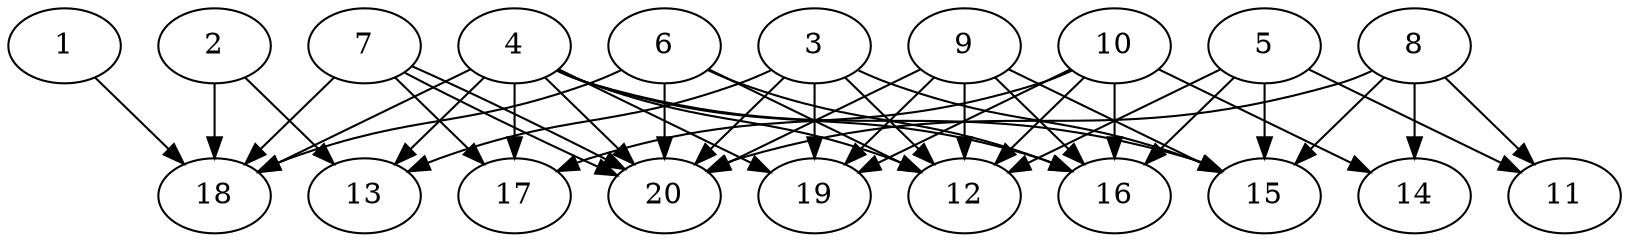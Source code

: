 // DAG automatically generated by daggen at Tue Aug  6 16:20:30 2019
// ./daggen --dot -n 20 --ccr 0.4 --fat 0.7 --regular 0.5 --density 0.7 --mindata 5242880 --maxdata 52428800 
digraph G {
  1 [size="113745920", alpha="0.09", expect_size="45498368"] 
  1 -> 18 [size ="45498368"]
  2 [size="90549760", alpha="0.07", expect_size="36219904"] 
  2 -> 13 [size ="36219904"]
  2 -> 18 [size ="36219904"]
  3 [size="117808640", alpha="0.16", expect_size="47123456"] 
  3 -> 12 [size ="47123456"]
  3 -> 13 [size ="47123456"]
  3 -> 15 [size ="47123456"]
  3 -> 19 [size ="47123456"]
  3 -> 20 [size ="47123456"]
  4 [size="61240320", alpha="0.20", expect_size="24496128"] 
  4 -> 12 [size ="24496128"]
  4 -> 13 [size ="24496128"]
  4 -> 15 [size ="24496128"]
  4 -> 16 [size ="24496128"]
  4 -> 17 [size ="24496128"]
  4 -> 18 [size ="24496128"]
  4 -> 19 [size ="24496128"]
  4 -> 20 [size ="24496128"]
  5 [size="53877760", alpha="0.07", expect_size="21551104"] 
  5 -> 11 [size ="21551104"]
  5 -> 12 [size ="21551104"]
  5 -> 15 [size ="21551104"]
  5 -> 16 [size ="21551104"]
  6 [size="73728000", alpha="0.16", expect_size="29491200"] 
  6 -> 12 [size ="29491200"]
  6 -> 16 [size ="29491200"]
  6 -> 18 [size ="29491200"]
  6 -> 20 [size ="29491200"]
  7 [size="79749120", alpha="0.00", expect_size="31899648"] 
  7 -> 17 [size ="31899648"]
  7 -> 18 [size ="31899648"]
  7 -> 20 [size ="31899648"]
  7 -> 20 [size ="31899648"]
  8 [size="90526720", alpha="0.02", expect_size="36210688"] 
  8 -> 11 [size ="36210688"]
  8 -> 14 [size ="36210688"]
  8 -> 15 [size ="36210688"]
  8 -> 20 [size ="36210688"]
  9 [size="79672320", alpha="0.18", expect_size="31868928"] 
  9 -> 12 [size ="31868928"]
  9 -> 15 [size ="31868928"]
  9 -> 16 [size ="31868928"]
  9 -> 19 [size ="31868928"]
  9 -> 20 [size ="31868928"]
  10 [size="119582720", alpha="0.15", expect_size="47833088"] 
  10 -> 12 [size ="47833088"]
  10 -> 14 [size ="47833088"]
  10 -> 16 [size ="47833088"]
  10 -> 17 [size ="47833088"]
  10 -> 19 [size ="47833088"]
  11 [size="93227520", alpha="0.12", expect_size="37291008"] 
  12 [size="30410240", alpha="0.09", expect_size="12164096"] 
  13 [size="68823040", alpha="0.03", expect_size="27529216"] 
  14 [size="44922880", alpha="0.05", expect_size="17969152"] 
  15 [size="42803200", alpha="0.15", expect_size="17121280"] 
  16 [size="83120640", alpha="0.05", expect_size="33248256"] 
  17 [size="58928640", alpha="0.13", expect_size="23571456"] 
  18 [size="61721600", alpha="0.06", expect_size="24688640"] 
  19 [size="71848960", alpha="0.14", expect_size="28739584"] 
  20 [size="60231680", alpha="0.17", expect_size="24092672"] 
}
